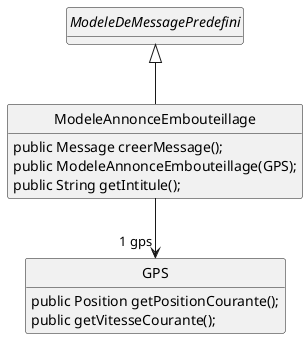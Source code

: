 @startuml
hide attribute
hide circle

abstract class ModeleDeMessagePredefini
class ModeleAnnonceEmbouteillage extends ModeleDeMessagePredefini {
public Message creerMessage();
public ModeleAnnonceEmbouteillage(GPS);
public String getIntitule();
}
class GPS{
public Position getPositionCourante();
public getVitesseCourante();
}
ModeleAnnonceEmbouteillage --> "1 gps" GPS
@enduml
